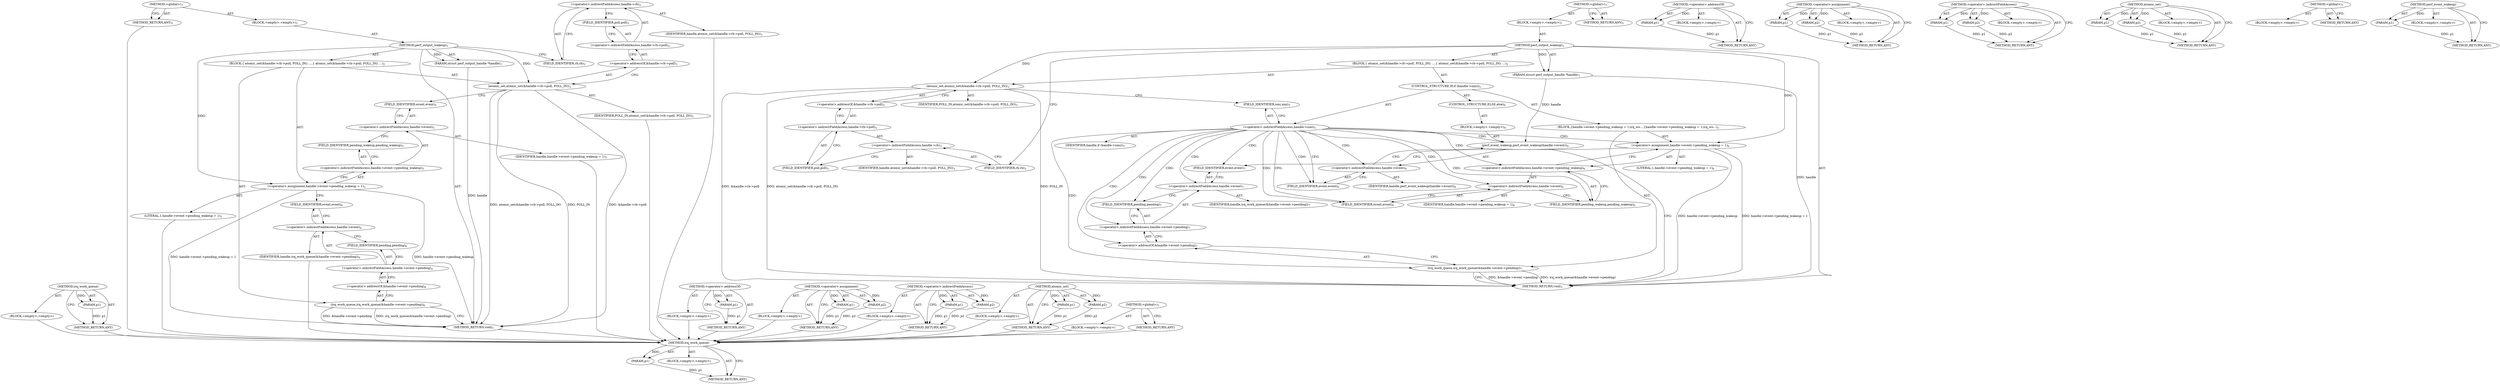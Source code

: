 digraph "&lt;global&gt;" {
vulnerable_82 [label=<(METHOD,irq_work_queue)>];
vulnerable_83 [label=<(PARAM,p1)>];
vulnerable_84 [label=<(BLOCK,&lt;empty&gt;,&lt;empty&gt;)>];
vulnerable_85 [label=<(METHOD_RETURN,ANY)>];
vulnerable_6 [label=<(METHOD,&lt;global&gt;)<SUB>1</SUB>>];
vulnerable_7 [label=<(BLOCK,&lt;empty&gt;,&lt;empty&gt;)<SUB>1</SUB>>];
vulnerable_8 [label=<(METHOD,perf_output_wakeup)<SUB>1</SUB>>];
vulnerable_9 [label=<(PARAM,struct perf_output_handle *handle)<SUB>1</SUB>>];
vulnerable_10 [label=<(BLOCK,{
 	atomic_set(&amp;handle-&gt;rb-&gt;poll, POLL_IN);
 
	...,{
 	atomic_set(&amp;handle-&gt;rb-&gt;poll, POLL_IN);
 
	...)<SUB>2</SUB>>];
vulnerable_11 [label=<(atomic_set,atomic_set(&amp;handle-&gt;rb-&gt;poll, POLL_IN))<SUB>3</SUB>>];
vulnerable_12 [label=<(&lt;operator&gt;.addressOf,&amp;handle-&gt;rb-&gt;poll)<SUB>3</SUB>>];
vulnerable_13 [label=<(&lt;operator&gt;.indirectFieldAccess,handle-&gt;rb-&gt;poll)<SUB>3</SUB>>];
vulnerable_14 [label=<(&lt;operator&gt;.indirectFieldAccess,handle-&gt;rb)<SUB>3</SUB>>];
vulnerable_15 [label=<(IDENTIFIER,handle,atomic_set(&amp;handle-&gt;rb-&gt;poll, POLL_IN))<SUB>3</SUB>>];
vulnerable_16 [label=<(FIELD_IDENTIFIER,rb,rb)<SUB>3</SUB>>];
vulnerable_17 [label=<(FIELD_IDENTIFIER,poll,poll)<SUB>3</SUB>>];
vulnerable_18 [label=<(IDENTIFIER,POLL_IN,atomic_set(&amp;handle-&gt;rb-&gt;poll, POLL_IN))<SUB>3</SUB>>];
vulnerable_19 [label=<(CONTROL_STRUCTURE,IF,if (handle-&gt;nmi))<SUB>5</SUB>>];
vulnerable_20 [label=<(&lt;operator&gt;.indirectFieldAccess,handle-&gt;nmi)<SUB>5</SUB>>];
vulnerable_21 [label=<(IDENTIFIER,handle,if (handle-&gt;nmi))<SUB>5</SUB>>];
vulnerable_22 [label=<(FIELD_IDENTIFIER,nmi,nmi)<SUB>5</SUB>>];
vulnerable_23 [label=<(BLOCK,{
		handle-&gt;event-&gt;pending_wakeup = 1;
		irq_wo...,{
		handle-&gt;event-&gt;pending_wakeup = 1;
		irq_wo...)<SUB>5</SUB>>];
vulnerable_24 [label=<(&lt;operator&gt;.assignment,handle-&gt;event-&gt;pending_wakeup = 1)<SUB>6</SUB>>];
vulnerable_25 [label=<(&lt;operator&gt;.indirectFieldAccess,handle-&gt;event-&gt;pending_wakeup)<SUB>6</SUB>>];
vulnerable_26 [label=<(&lt;operator&gt;.indirectFieldAccess,handle-&gt;event)<SUB>6</SUB>>];
vulnerable_27 [label=<(IDENTIFIER,handle,handle-&gt;event-&gt;pending_wakeup = 1)<SUB>6</SUB>>];
vulnerable_28 [label=<(FIELD_IDENTIFIER,event,event)<SUB>6</SUB>>];
vulnerable_29 [label=<(FIELD_IDENTIFIER,pending_wakeup,pending_wakeup)<SUB>6</SUB>>];
vulnerable_30 [label=<(LITERAL,1,handle-&gt;event-&gt;pending_wakeup = 1)<SUB>6</SUB>>];
vulnerable_31 [label=<(irq_work_queue,irq_work_queue(&amp;handle-&gt;event-&gt;pending))<SUB>7</SUB>>];
vulnerable_32 [label=<(&lt;operator&gt;.addressOf,&amp;handle-&gt;event-&gt;pending)<SUB>7</SUB>>];
vulnerable_33 [label=<(&lt;operator&gt;.indirectFieldAccess,handle-&gt;event-&gt;pending)<SUB>7</SUB>>];
vulnerable_34 [label=<(&lt;operator&gt;.indirectFieldAccess,handle-&gt;event)<SUB>7</SUB>>];
vulnerable_35 [label=<(IDENTIFIER,handle,irq_work_queue(&amp;handle-&gt;event-&gt;pending))<SUB>7</SUB>>];
vulnerable_36 [label=<(FIELD_IDENTIFIER,event,event)<SUB>7</SUB>>];
vulnerable_37 [label=<(FIELD_IDENTIFIER,pending,pending)<SUB>7</SUB>>];
vulnerable_38 [label=<(CONTROL_STRUCTURE,ELSE,else)<SUB>9</SUB>>];
vulnerable_39 [label=<(BLOCK,&lt;empty&gt;,&lt;empty&gt;)<SUB>9</SUB>>];
vulnerable_40 [label=<(perf_event_wakeup,perf_event_wakeup(handle-&gt;event))<SUB>9</SUB>>];
vulnerable_41 [label=<(&lt;operator&gt;.indirectFieldAccess,handle-&gt;event)<SUB>9</SUB>>];
vulnerable_42 [label=<(IDENTIFIER,handle,perf_event_wakeup(handle-&gt;event))<SUB>9</SUB>>];
vulnerable_43 [label=<(FIELD_IDENTIFIER,event,event)<SUB>9</SUB>>];
vulnerable_44 [label=<(METHOD_RETURN,void)<SUB>1</SUB>>];
vulnerable_46 [label=<(METHOD_RETURN,ANY)<SUB>1</SUB>>];
vulnerable_68 [label=<(METHOD,&lt;operator&gt;.addressOf)>];
vulnerable_69 [label=<(PARAM,p1)>];
vulnerable_70 [label=<(BLOCK,&lt;empty&gt;,&lt;empty&gt;)>];
vulnerable_71 [label=<(METHOD_RETURN,ANY)>];
vulnerable_77 [label=<(METHOD,&lt;operator&gt;.assignment)>];
vulnerable_78 [label=<(PARAM,p1)>];
vulnerable_79 [label=<(PARAM,p2)>];
vulnerable_80 [label=<(BLOCK,&lt;empty&gt;,&lt;empty&gt;)>];
vulnerable_81 [label=<(METHOD_RETURN,ANY)>];
vulnerable_72 [label=<(METHOD,&lt;operator&gt;.indirectFieldAccess)>];
vulnerable_73 [label=<(PARAM,p1)>];
vulnerable_74 [label=<(PARAM,p2)>];
vulnerable_75 [label=<(BLOCK,&lt;empty&gt;,&lt;empty&gt;)>];
vulnerable_76 [label=<(METHOD_RETURN,ANY)>];
vulnerable_63 [label=<(METHOD,atomic_set)>];
vulnerable_64 [label=<(PARAM,p1)>];
vulnerable_65 [label=<(PARAM,p2)>];
vulnerable_66 [label=<(BLOCK,&lt;empty&gt;,&lt;empty&gt;)>];
vulnerable_67 [label=<(METHOD_RETURN,ANY)>];
vulnerable_57 [label=<(METHOD,&lt;global&gt;)<SUB>1</SUB>>];
vulnerable_58 [label=<(BLOCK,&lt;empty&gt;,&lt;empty&gt;)>];
vulnerable_59 [label=<(METHOD_RETURN,ANY)>];
vulnerable_86 [label=<(METHOD,perf_event_wakeup)>];
vulnerable_87 [label=<(PARAM,p1)>];
vulnerable_88 [label=<(BLOCK,&lt;empty&gt;,&lt;empty&gt;)>];
vulnerable_89 [label=<(METHOD_RETURN,ANY)>];
fixed_71 [label=<(METHOD,irq_work_queue)>];
fixed_72 [label=<(PARAM,p1)>];
fixed_73 [label=<(BLOCK,&lt;empty&gt;,&lt;empty&gt;)>];
fixed_74 [label=<(METHOD_RETURN,ANY)>];
fixed_6 [label=<(METHOD,&lt;global&gt;)<SUB>1</SUB>>];
fixed_7 [label=<(BLOCK,&lt;empty&gt;,&lt;empty&gt;)<SUB>1</SUB>>];
fixed_8 [label=<(METHOD,perf_output_wakeup)<SUB>1</SUB>>];
fixed_9 [label=<(PARAM,struct perf_output_handle *handle)<SUB>1</SUB>>];
fixed_10 [label=<(BLOCK,{
 	atomic_set(&amp;handle-&gt;rb-&gt;poll, POLL_IN);
 
	...,{
 	atomic_set(&amp;handle-&gt;rb-&gt;poll, POLL_IN);
 
	...)<SUB>2</SUB>>];
fixed_11 [label=<(atomic_set,atomic_set(&amp;handle-&gt;rb-&gt;poll, POLL_IN))<SUB>3</SUB>>];
fixed_12 [label=<(&lt;operator&gt;.addressOf,&amp;handle-&gt;rb-&gt;poll)<SUB>3</SUB>>];
fixed_13 [label=<(&lt;operator&gt;.indirectFieldAccess,handle-&gt;rb-&gt;poll)<SUB>3</SUB>>];
fixed_14 [label=<(&lt;operator&gt;.indirectFieldAccess,handle-&gt;rb)<SUB>3</SUB>>];
fixed_15 [label=<(IDENTIFIER,handle,atomic_set(&amp;handle-&gt;rb-&gt;poll, POLL_IN))<SUB>3</SUB>>];
fixed_16 [label=<(FIELD_IDENTIFIER,rb,rb)<SUB>3</SUB>>];
fixed_17 [label=<(FIELD_IDENTIFIER,poll,poll)<SUB>3</SUB>>];
fixed_18 [label=<(IDENTIFIER,POLL_IN,atomic_set(&amp;handle-&gt;rb-&gt;poll, POLL_IN))<SUB>3</SUB>>];
fixed_19 [label=<(&lt;operator&gt;.assignment,handle-&gt;event-&gt;pending_wakeup = 1)<SUB>5</SUB>>];
fixed_20 [label=<(&lt;operator&gt;.indirectFieldAccess,handle-&gt;event-&gt;pending_wakeup)<SUB>5</SUB>>];
fixed_21 [label=<(&lt;operator&gt;.indirectFieldAccess,handle-&gt;event)<SUB>5</SUB>>];
fixed_22 [label=<(IDENTIFIER,handle,handle-&gt;event-&gt;pending_wakeup = 1)<SUB>5</SUB>>];
fixed_23 [label=<(FIELD_IDENTIFIER,event,event)<SUB>5</SUB>>];
fixed_24 [label=<(FIELD_IDENTIFIER,pending_wakeup,pending_wakeup)<SUB>5</SUB>>];
fixed_25 [label=<(LITERAL,1,handle-&gt;event-&gt;pending_wakeup = 1)<SUB>5</SUB>>];
fixed_26 [label=<(irq_work_queue,irq_work_queue(&amp;handle-&gt;event-&gt;pending))<SUB>6</SUB>>];
fixed_27 [label=<(&lt;operator&gt;.addressOf,&amp;handle-&gt;event-&gt;pending)<SUB>6</SUB>>];
fixed_28 [label=<(&lt;operator&gt;.indirectFieldAccess,handle-&gt;event-&gt;pending)<SUB>6</SUB>>];
fixed_29 [label=<(&lt;operator&gt;.indirectFieldAccess,handle-&gt;event)<SUB>6</SUB>>];
fixed_30 [label=<(IDENTIFIER,handle,irq_work_queue(&amp;handle-&gt;event-&gt;pending))<SUB>6</SUB>>];
fixed_31 [label=<(FIELD_IDENTIFIER,event,event)<SUB>6</SUB>>];
fixed_32 [label=<(FIELD_IDENTIFIER,pending,pending)<SUB>6</SUB>>];
fixed_33 [label=<(METHOD_RETURN,void)<SUB>1</SUB>>];
fixed_35 [label=<(METHOD_RETURN,ANY)<SUB>1</SUB>>];
fixed_57 [label=<(METHOD,&lt;operator&gt;.addressOf)>];
fixed_58 [label=<(PARAM,p1)>];
fixed_59 [label=<(BLOCK,&lt;empty&gt;,&lt;empty&gt;)>];
fixed_60 [label=<(METHOD_RETURN,ANY)>];
fixed_66 [label=<(METHOD,&lt;operator&gt;.assignment)>];
fixed_67 [label=<(PARAM,p1)>];
fixed_68 [label=<(PARAM,p2)>];
fixed_69 [label=<(BLOCK,&lt;empty&gt;,&lt;empty&gt;)>];
fixed_70 [label=<(METHOD_RETURN,ANY)>];
fixed_61 [label=<(METHOD,&lt;operator&gt;.indirectFieldAccess)>];
fixed_62 [label=<(PARAM,p1)>];
fixed_63 [label=<(PARAM,p2)>];
fixed_64 [label=<(BLOCK,&lt;empty&gt;,&lt;empty&gt;)>];
fixed_65 [label=<(METHOD_RETURN,ANY)>];
fixed_52 [label=<(METHOD,atomic_set)>];
fixed_53 [label=<(PARAM,p1)>];
fixed_54 [label=<(PARAM,p2)>];
fixed_55 [label=<(BLOCK,&lt;empty&gt;,&lt;empty&gt;)>];
fixed_56 [label=<(METHOD_RETURN,ANY)>];
fixed_46 [label=<(METHOD,&lt;global&gt;)<SUB>1</SUB>>];
fixed_47 [label=<(BLOCK,&lt;empty&gt;,&lt;empty&gt;)>];
fixed_48 [label=<(METHOD_RETURN,ANY)>];
vulnerable_82 -> vulnerable_83  [key=0, label="AST: "];
vulnerable_82 -> vulnerable_83  [key=1, label="DDG: "];
vulnerable_82 -> vulnerable_84  [key=0, label="AST: "];
vulnerable_82 -> vulnerable_85  [key=0, label="AST: "];
vulnerable_82 -> vulnerable_85  [key=1, label="CFG: "];
vulnerable_83 -> vulnerable_85  [key=0, label="DDG: p1"];
vulnerable_6 -> vulnerable_7  [key=0, label="AST: "];
vulnerable_6 -> vulnerable_46  [key=0, label="AST: "];
vulnerable_6 -> vulnerable_46  [key=1, label="CFG: "];
vulnerable_7 -> vulnerable_8  [key=0, label="AST: "];
vulnerable_8 -> vulnerable_9  [key=0, label="AST: "];
vulnerable_8 -> vulnerable_9  [key=1, label="DDG: "];
vulnerable_8 -> vulnerable_10  [key=0, label="AST: "];
vulnerable_8 -> vulnerable_44  [key=0, label="AST: "];
vulnerable_8 -> vulnerable_16  [key=0, label="CFG: "];
vulnerable_8 -> vulnerable_11  [key=0, label="DDG: "];
vulnerable_8 -> vulnerable_24  [key=0, label="DDG: "];
vulnerable_9 -> vulnerable_44  [key=0, label="DDG: handle"];
vulnerable_9 -> vulnerable_40  [key=0, label="DDG: handle"];
vulnerable_10 -> vulnerable_11  [key=0, label="AST: "];
vulnerable_10 -> vulnerable_19  [key=0, label="AST: "];
vulnerable_11 -> vulnerable_12  [key=0, label="AST: "];
vulnerable_11 -> vulnerable_18  [key=0, label="AST: "];
vulnerable_11 -> vulnerable_22  [key=0, label="CFG: "];
vulnerable_11 -> vulnerable_44  [key=0, label="DDG: &amp;handle-&gt;rb-&gt;poll"];
vulnerable_11 -> vulnerable_44  [key=1, label="DDG: atomic_set(&amp;handle-&gt;rb-&gt;poll, POLL_IN)"];
vulnerable_11 -> vulnerable_44  [key=2, label="DDG: POLL_IN"];
vulnerable_12 -> vulnerable_13  [key=0, label="AST: "];
vulnerable_12 -> vulnerable_11  [key=0, label="CFG: "];
vulnerable_13 -> vulnerable_14  [key=0, label="AST: "];
vulnerable_13 -> vulnerable_17  [key=0, label="AST: "];
vulnerable_13 -> vulnerable_12  [key=0, label="CFG: "];
vulnerable_14 -> vulnerable_15  [key=0, label="AST: "];
vulnerable_14 -> vulnerable_16  [key=0, label="AST: "];
vulnerable_14 -> vulnerable_17  [key=0, label="CFG: "];
vulnerable_16 -> vulnerable_14  [key=0, label="CFG: "];
vulnerable_17 -> vulnerable_13  [key=0, label="CFG: "];
vulnerable_19 -> vulnerable_20  [key=0, label="AST: "];
vulnerable_19 -> vulnerable_23  [key=0, label="AST: "];
vulnerable_19 -> vulnerable_38  [key=0, label="AST: "];
vulnerable_20 -> vulnerable_21  [key=0, label="AST: "];
vulnerable_20 -> vulnerable_22  [key=0, label="AST: "];
vulnerable_20 -> vulnerable_28  [key=0, label="CFG: "];
vulnerable_20 -> vulnerable_28  [key=1, label="CDG: "];
vulnerable_20 -> vulnerable_43  [key=0, label="CFG: "];
vulnerable_20 -> vulnerable_43  [key=1, label="CDG: "];
vulnerable_20 -> vulnerable_40  [key=0, label="CDG: "];
vulnerable_20 -> vulnerable_24  [key=0, label="CDG: "];
vulnerable_20 -> vulnerable_29  [key=0, label="CDG: "];
vulnerable_20 -> vulnerable_34  [key=0, label="CDG: "];
vulnerable_20 -> vulnerable_32  [key=0, label="CDG: "];
vulnerable_20 -> vulnerable_33  [key=0, label="CDG: "];
vulnerable_20 -> vulnerable_26  [key=0, label="CDG: "];
vulnerable_20 -> vulnerable_36  [key=0, label="CDG: "];
vulnerable_20 -> vulnerable_37  [key=0, label="CDG: "];
vulnerable_20 -> vulnerable_25  [key=0, label="CDG: "];
vulnerable_20 -> vulnerable_41  [key=0, label="CDG: "];
vulnerable_20 -> vulnerable_31  [key=0, label="CDG: "];
vulnerable_22 -> vulnerable_20  [key=0, label="CFG: "];
vulnerable_23 -> vulnerable_24  [key=0, label="AST: "];
vulnerable_23 -> vulnerable_31  [key=0, label="AST: "];
vulnerable_24 -> vulnerable_25  [key=0, label="AST: "];
vulnerable_24 -> vulnerable_30  [key=0, label="AST: "];
vulnerable_24 -> vulnerable_36  [key=0, label="CFG: "];
vulnerable_24 -> vulnerable_44  [key=0, label="DDG: handle-&gt;event-&gt;pending_wakeup"];
vulnerable_24 -> vulnerable_44  [key=1, label="DDG: handle-&gt;event-&gt;pending_wakeup = 1"];
vulnerable_25 -> vulnerable_26  [key=0, label="AST: "];
vulnerable_25 -> vulnerable_29  [key=0, label="AST: "];
vulnerable_25 -> vulnerable_24  [key=0, label="CFG: "];
vulnerable_26 -> vulnerable_27  [key=0, label="AST: "];
vulnerable_26 -> vulnerable_28  [key=0, label="AST: "];
vulnerable_26 -> vulnerable_29  [key=0, label="CFG: "];
vulnerable_28 -> vulnerable_26  [key=0, label="CFG: "];
vulnerable_29 -> vulnerable_25  [key=0, label="CFG: "];
vulnerable_31 -> vulnerable_32  [key=0, label="AST: "];
vulnerable_31 -> vulnerable_44  [key=0, label="CFG: "];
vulnerable_31 -> vulnerable_44  [key=1, label="DDG: &amp;handle-&gt;event-&gt;pending"];
vulnerable_31 -> vulnerable_44  [key=2, label="DDG: irq_work_queue(&amp;handle-&gt;event-&gt;pending)"];
vulnerable_32 -> vulnerable_33  [key=0, label="AST: "];
vulnerable_32 -> vulnerable_31  [key=0, label="CFG: "];
vulnerable_33 -> vulnerable_34  [key=0, label="AST: "];
vulnerable_33 -> vulnerable_37  [key=0, label="AST: "];
vulnerable_33 -> vulnerable_32  [key=0, label="CFG: "];
vulnerable_34 -> vulnerable_35  [key=0, label="AST: "];
vulnerable_34 -> vulnerable_36  [key=0, label="AST: "];
vulnerable_34 -> vulnerable_37  [key=0, label="CFG: "];
vulnerable_36 -> vulnerable_34  [key=0, label="CFG: "];
vulnerable_37 -> vulnerable_33  [key=0, label="CFG: "];
vulnerable_38 -> vulnerable_39  [key=0, label="AST: "];
vulnerable_39 -> vulnerable_40  [key=0, label="AST: "];
vulnerable_40 -> vulnerable_41  [key=0, label="AST: "];
vulnerable_40 -> vulnerable_44  [key=0, label="CFG: "];
vulnerable_41 -> vulnerable_42  [key=0, label="AST: "];
vulnerable_41 -> vulnerable_43  [key=0, label="AST: "];
vulnerable_41 -> vulnerable_40  [key=0, label="CFG: "];
vulnerable_43 -> vulnerable_41  [key=0, label="CFG: "];
vulnerable_68 -> vulnerable_69  [key=0, label="AST: "];
vulnerable_68 -> vulnerable_69  [key=1, label="DDG: "];
vulnerable_68 -> vulnerable_70  [key=0, label="AST: "];
vulnerable_68 -> vulnerable_71  [key=0, label="AST: "];
vulnerable_68 -> vulnerable_71  [key=1, label="CFG: "];
vulnerable_69 -> vulnerable_71  [key=0, label="DDG: p1"];
vulnerable_77 -> vulnerable_78  [key=0, label="AST: "];
vulnerable_77 -> vulnerable_78  [key=1, label="DDG: "];
vulnerable_77 -> vulnerable_80  [key=0, label="AST: "];
vulnerable_77 -> vulnerable_79  [key=0, label="AST: "];
vulnerable_77 -> vulnerable_79  [key=1, label="DDG: "];
vulnerable_77 -> vulnerable_81  [key=0, label="AST: "];
vulnerable_77 -> vulnerable_81  [key=1, label="CFG: "];
vulnerable_78 -> vulnerable_81  [key=0, label="DDG: p1"];
vulnerable_79 -> vulnerable_81  [key=0, label="DDG: p2"];
vulnerable_72 -> vulnerable_73  [key=0, label="AST: "];
vulnerable_72 -> vulnerable_73  [key=1, label="DDG: "];
vulnerable_72 -> vulnerable_75  [key=0, label="AST: "];
vulnerable_72 -> vulnerable_74  [key=0, label="AST: "];
vulnerable_72 -> vulnerable_74  [key=1, label="DDG: "];
vulnerable_72 -> vulnerable_76  [key=0, label="AST: "];
vulnerable_72 -> vulnerable_76  [key=1, label="CFG: "];
vulnerable_73 -> vulnerable_76  [key=0, label="DDG: p1"];
vulnerable_74 -> vulnerable_76  [key=0, label="DDG: p2"];
vulnerable_63 -> vulnerable_64  [key=0, label="AST: "];
vulnerable_63 -> vulnerable_64  [key=1, label="DDG: "];
vulnerable_63 -> vulnerable_66  [key=0, label="AST: "];
vulnerable_63 -> vulnerable_65  [key=0, label="AST: "];
vulnerable_63 -> vulnerable_65  [key=1, label="DDG: "];
vulnerable_63 -> vulnerable_67  [key=0, label="AST: "];
vulnerable_63 -> vulnerable_67  [key=1, label="CFG: "];
vulnerable_64 -> vulnerable_67  [key=0, label="DDG: p1"];
vulnerable_65 -> vulnerable_67  [key=0, label="DDG: p2"];
vulnerable_57 -> vulnerable_58  [key=0, label="AST: "];
vulnerable_57 -> vulnerable_59  [key=0, label="AST: "];
vulnerable_57 -> vulnerable_59  [key=1, label="CFG: "];
vulnerable_86 -> vulnerable_87  [key=0, label="AST: "];
vulnerable_86 -> vulnerable_87  [key=1, label="DDG: "];
vulnerable_86 -> vulnerable_88  [key=0, label="AST: "];
vulnerable_86 -> vulnerable_89  [key=0, label="AST: "];
vulnerable_86 -> vulnerable_89  [key=1, label="CFG: "];
vulnerable_87 -> vulnerable_89  [key=0, label="DDG: p1"];
fixed_71 -> fixed_72  [key=0, label="AST: "];
fixed_71 -> fixed_72  [key=1, label="DDG: "];
fixed_71 -> fixed_73  [key=0, label="AST: "];
fixed_71 -> fixed_74  [key=0, label="AST: "];
fixed_71 -> fixed_74  [key=1, label="CFG: "];
fixed_72 -> fixed_74  [key=0, label="DDG: p1"];
fixed_73 -> vulnerable_82  [key=0];
fixed_74 -> vulnerable_82  [key=0];
fixed_6 -> fixed_7  [key=0, label="AST: "];
fixed_6 -> fixed_35  [key=0, label="AST: "];
fixed_6 -> fixed_35  [key=1, label="CFG: "];
fixed_7 -> fixed_8  [key=0, label="AST: "];
fixed_8 -> fixed_9  [key=0, label="AST: "];
fixed_8 -> fixed_9  [key=1, label="DDG: "];
fixed_8 -> fixed_10  [key=0, label="AST: "];
fixed_8 -> fixed_33  [key=0, label="AST: "];
fixed_8 -> fixed_16  [key=0, label="CFG: "];
fixed_8 -> fixed_19  [key=0, label="DDG: "];
fixed_8 -> fixed_11  [key=0, label="DDG: "];
fixed_9 -> fixed_33  [key=0, label="DDG: handle"];
fixed_10 -> fixed_11  [key=0, label="AST: "];
fixed_10 -> fixed_19  [key=0, label="AST: "];
fixed_10 -> fixed_26  [key=0, label="AST: "];
fixed_11 -> fixed_12  [key=0, label="AST: "];
fixed_11 -> fixed_18  [key=0, label="AST: "];
fixed_11 -> fixed_23  [key=0, label="CFG: "];
fixed_11 -> fixed_33  [key=0, label="DDG: &amp;handle-&gt;rb-&gt;poll"];
fixed_11 -> fixed_33  [key=1, label="DDG: atomic_set(&amp;handle-&gt;rb-&gt;poll, POLL_IN)"];
fixed_11 -> fixed_33  [key=2, label="DDG: POLL_IN"];
fixed_12 -> fixed_13  [key=0, label="AST: "];
fixed_12 -> fixed_11  [key=0, label="CFG: "];
fixed_13 -> fixed_14  [key=0, label="AST: "];
fixed_13 -> fixed_17  [key=0, label="AST: "];
fixed_13 -> fixed_12  [key=0, label="CFG: "];
fixed_14 -> fixed_15  [key=0, label="AST: "];
fixed_14 -> fixed_16  [key=0, label="AST: "];
fixed_14 -> fixed_17  [key=0, label="CFG: "];
fixed_15 -> vulnerable_82  [key=0];
fixed_16 -> fixed_14  [key=0, label="CFG: "];
fixed_17 -> fixed_13  [key=0, label="CFG: "];
fixed_18 -> vulnerable_82  [key=0];
fixed_19 -> fixed_20  [key=0, label="AST: "];
fixed_19 -> fixed_25  [key=0, label="AST: "];
fixed_19 -> fixed_31  [key=0, label="CFG: "];
fixed_19 -> fixed_33  [key=0, label="DDG: handle-&gt;event-&gt;pending_wakeup"];
fixed_19 -> fixed_33  [key=1, label="DDG: handle-&gt;event-&gt;pending_wakeup = 1"];
fixed_20 -> fixed_21  [key=0, label="AST: "];
fixed_20 -> fixed_24  [key=0, label="AST: "];
fixed_20 -> fixed_19  [key=0, label="CFG: "];
fixed_21 -> fixed_22  [key=0, label="AST: "];
fixed_21 -> fixed_23  [key=0, label="AST: "];
fixed_21 -> fixed_24  [key=0, label="CFG: "];
fixed_22 -> vulnerable_82  [key=0];
fixed_23 -> fixed_21  [key=0, label="CFG: "];
fixed_24 -> fixed_20  [key=0, label="CFG: "];
fixed_25 -> vulnerable_82  [key=0];
fixed_26 -> fixed_27  [key=0, label="AST: "];
fixed_26 -> fixed_33  [key=0, label="CFG: "];
fixed_26 -> fixed_33  [key=1, label="DDG: &amp;handle-&gt;event-&gt;pending"];
fixed_26 -> fixed_33  [key=2, label="DDG: irq_work_queue(&amp;handle-&gt;event-&gt;pending)"];
fixed_27 -> fixed_28  [key=0, label="AST: "];
fixed_27 -> fixed_26  [key=0, label="CFG: "];
fixed_28 -> fixed_29  [key=0, label="AST: "];
fixed_28 -> fixed_32  [key=0, label="AST: "];
fixed_28 -> fixed_27  [key=0, label="CFG: "];
fixed_29 -> fixed_30  [key=0, label="AST: "];
fixed_29 -> fixed_31  [key=0, label="AST: "];
fixed_29 -> fixed_32  [key=0, label="CFG: "];
fixed_30 -> vulnerable_82  [key=0];
fixed_31 -> fixed_29  [key=0, label="CFG: "];
fixed_32 -> fixed_28  [key=0, label="CFG: "];
fixed_33 -> vulnerable_82  [key=0];
fixed_35 -> vulnerable_82  [key=0];
fixed_57 -> fixed_58  [key=0, label="AST: "];
fixed_57 -> fixed_58  [key=1, label="DDG: "];
fixed_57 -> fixed_59  [key=0, label="AST: "];
fixed_57 -> fixed_60  [key=0, label="AST: "];
fixed_57 -> fixed_60  [key=1, label="CFG: "];
fixed_58 -> fixed_60  [key=0, label="DDG: p1"];
fixed_59 -> vulnerable_82  [key=0];
fixed_60 -> vulnerable_82  [key=0];
fixed_66 -> fixed_67  [key=0, label="AST: "];
fixed_66 -> fixed_67  [key=1, label="DDG: "];
fixed_66 -> fixed_69  [key=0, label="AST: "];
fixed_66 -> fixed_68  [key=0, label="AST: "];
fixed_66 -> fixed_68  [key=1, label="DDG: "];
fixed_66 -> fixed_70  [key=0, label="AST: "];
fixed_66 -> fixed_70  [key=1, label="CFG: "];
fixed_67 -> fixed_70  [key=0, label="DDG: p1"];
fixed_68 -> fixed_70  [key=0, label="DDG: p2"];
fixed_69 -> vulnerable_82  [key=0];
fixed_70 -> vulnerable_82  [key=0];
fixed_61 -> fixed_62  [key=0, label="AST: "];
fixed_61 -> fixed_62  [key=1, label="DDG: "];
fixed_61 -> fixed_64  [key=0, label="AST: "];
fixed_61 -> fixed_63  [key=0, label="AST: "];
fixed_61 -> fixed_63  [key=1, label="DDG: "];
fixed_61 -> fixed_65  [key=0, label="AST: "];
fixed_61 -> fixed_65  [key=1, label="CFG: "];
fixed_62 -> fixed_65  [key=0, label="DDG: p1"];
fixed_63 -> fixed_65  [key=0, label="DDG: p2"];
fixed_64 -> vulnerable_82  [key=0];
fixed_65 -> vulnerable_82  [key=0];
fixed_52 -> fixed_53  [key=0, label="AST: "];
fixed_52 -> fixed_53  [key=1, label="DDG: "];
fixed_52 -> fixed_55  [key=0, label="AST: "];
fixed_52 -> fixed_54  [key=0, label="AST: "];
fixed_52 -> fixed_54  [key=1, label="DDG: "];
fixed_52 -> fixed_56  [key=0, label="AST: "];
fixed_52 -> fixed_56  [key=1, label="CFG: "];
fixed_53 -> fixed_56  [key=0, label="DDG: p1"];
fixed_54 -> fixed_56  [key=0, label="DDG: p2"];
fixed_55 -> vulnerable_82  [key=0];
fixed_56 -> vulnerable_82  [key=0];
fixed_46 -> fixed_47  [key=0, label="AST: "];
fixed_46 -> fixed_48  [key=0, label="AST: "];
fixed_46 -> fixed_48  [key=1, label="CFG: "];
fixed_47 -> vulnerable_82  [key=0];
fixed_48 -> vulnerable_82  [key=0];
}
